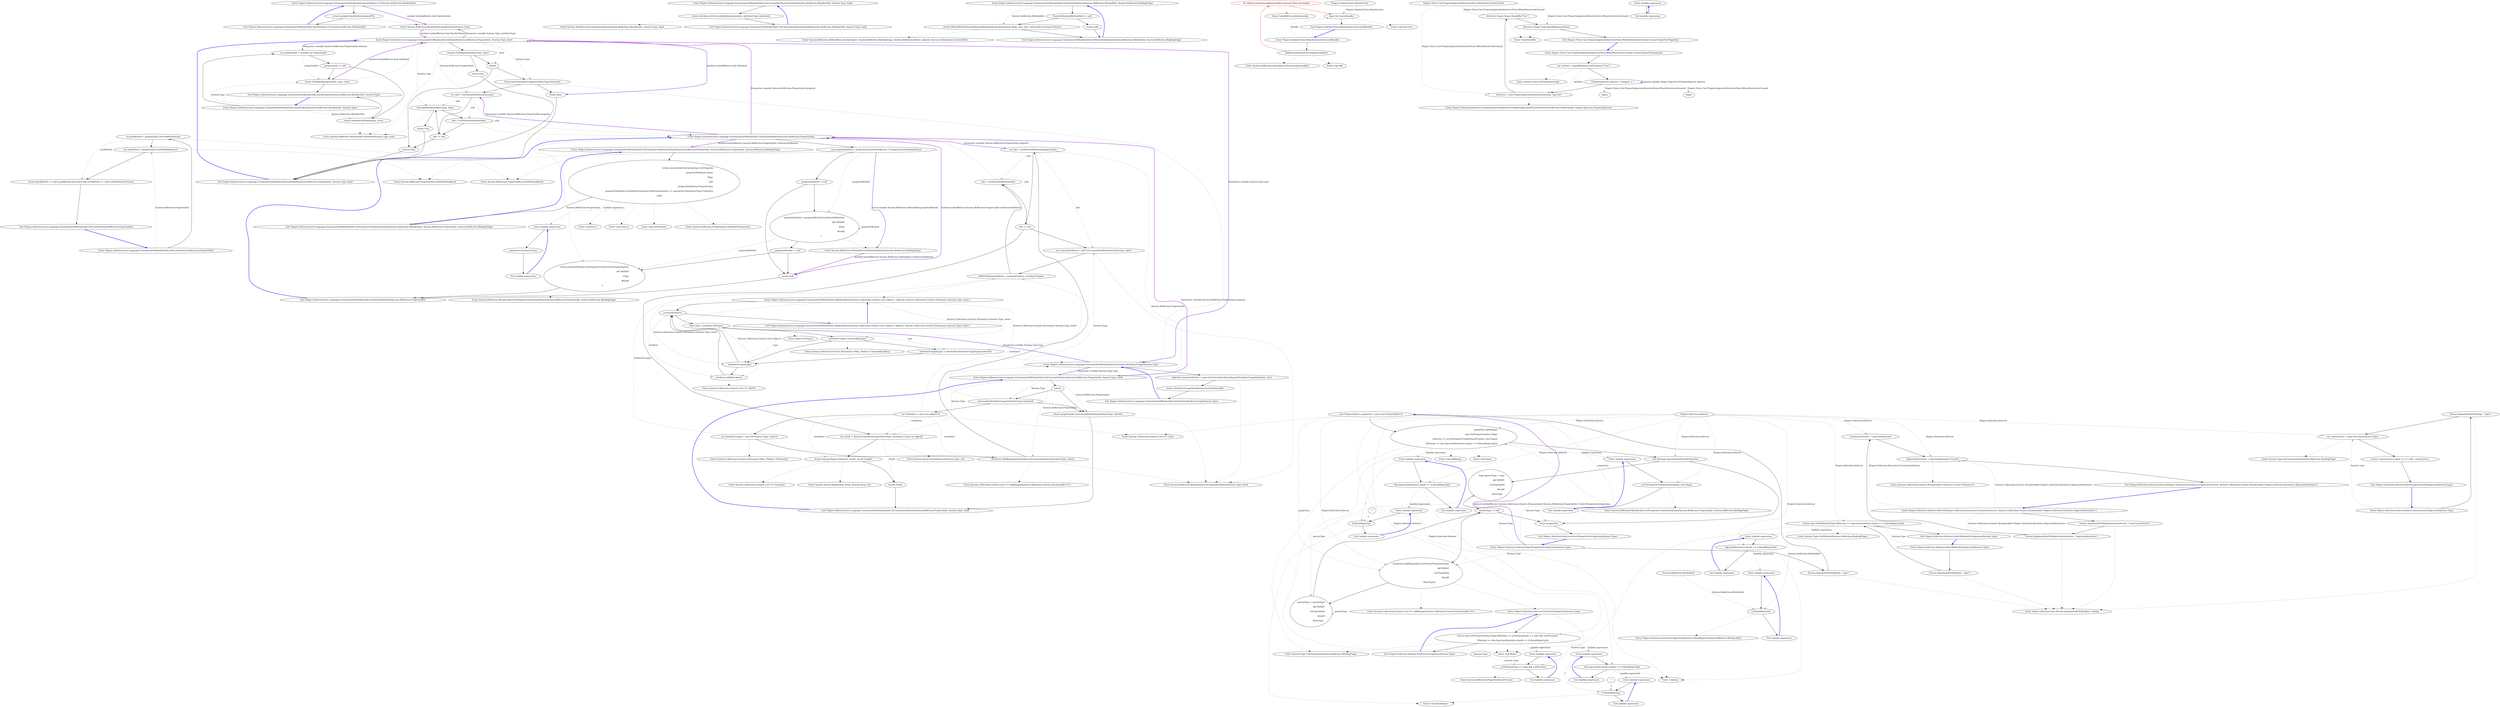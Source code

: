 digraph  {
n0 [cluster="Ninject.Infrastructure.Language.ExtensionsForMemberInfo.HasAttribute<T>(System.Reflection.MemberInfo)", label="Entry Ninject.Infrastructure.Language.ExtensionsForMemberInfo.HasAttribute<T>(System.Reflection.MemberInfo)", span="60-60"];
n1 [cluster="Ninject.Infrastructure.Language.ExtensionsForMemberInfo.HasAttribute<T>(System.Reflection.MemberInfo)", label="return member.HasAttribute(typeof(T));", span="62-62"];
n2 [cluster="Ninject.Infrastructure.Language.ExtensionsForMemberInfo.HasAttribute<T>(System.Reflection.MemberInfo)", label="Exit Ninject.Infrastructure.Language.ExtensionsForMemberInfo.HasAttribute<T>(System.Reflection.MemberInfo)", span="60-60"];
n3 [cluster="System.Reflection.MemberInfo.HasAttribute(System.Type)", label="Entry System.Reflection.MemberInfo.HasAttribute(System.Type)", span="73-73"];
n4 [cluster="Ninject.Infrastructure.Language.ExtensionsForMemberInfo.HasAttribute(System.Reflection.MemberInfo, System.Type)", label="Entry Ninject.Infrastructure.Language.ExtensionsForMemberInfo.HasAttribute(System.Reflection.MemberInfo, System.Type)", span="73-73"];
n5 [cluster="Ninject.Infrastructure.Language.ExtensionsForMemberInfo.HasAttribute(System.Reflection.MemberInfo, System.Type)", label="var propertyInfo = member as PropertyInfo", span="75-75"];
n7 [cluster="Ninject.Infrastructure.Language.ExtensionsForMemberInfo.HasAttribute(System.Reflection.MemberInfo, System.Type)", label="return IsDefined(propertyInfo, type, true);", span="78-78"];
n8 [cluster="Ninject.Infrastructure.Language.ExtensionsForMemberInfo.HasAttribute(System.Reflection.MemberInfo, System.Type)", label="return member.IsDefined(type, true);", span="89-89"];
n6 [cluster="Ninject.Infrastructure.Language.ExtensionsForMemberInfo.HasAttribute(System.Reflection.MemberInfo, System.Type)", label="propertyInfo != null", span="76-76"];
n9 [cluster="Ninject.Infrastructure.Language.ExtensionsForMemberInfo.HasAttribute(System.Reflection.MemberInfo, System.Type)", label="Exit Ninject.Infrastructure.Language.ExtensionsForMemberInfo.HasAttribute(System.Reflection.MemberInfo, System.Type)", span="73-73"];
n10 [cluster="Ninject.Infrastructure.Language.ExtensionsForMemberInfo.IsDefined(System.Reflection.PropertyInfo, System.Type, bool)", label="Entry Ninject.Infrastructure.Language.ExtensionsForMemberInfo.IsDefined(System.Reflection.PropertyInfo, System.Type, bool)", span="272-272"];
n11 [cluster="System.Reflection.MemberInfo.IsDefined(System.Type, bool)", label="Entry System.Reflection.MemberInfo.IsDefined(System.Type, bool)", span="0-0"];
n12 [cluster="Ninject.Infrastructure.Language.ExtensionsForMemberInfo.GetPropertyFromDeclaredType(System.Reflection.MemberInfo, System.Reflection.PropertyInfo, System.Reflection.BindingFlags)", label="Entry Ninject.Infrastructure.Language.ExtensionsForMemberInfo.GetPropertyFromDeclaredType(System.Reflection.MemberInfo, System.Reflection.PropertyInfo, System.Reflection.BindingFlags)", span="99-99"];
n13 [cluster="Ninject.Infrastructure.Language.ExtensionsForMemberInfo.GetPropertyFromDeclaredType(System.Reflection.MemberInfo, System.Reflection.PropertyInfo, System.Reflection.BindingFlags)", label="return memberInfo.DeclaringType.GetProperty(\r\n                propertyDefinition.Name,\r\n                flags,\r\n                null,\r\n                propertyDefinition.PropertyType,\r\n                propertyDefinition.GetIndexParameters().Select(parameter => parameter.ParameterType).ToArray(),\r\n                null);", span="120-126"];
n14 [cluster="Ninject.Infrastructure.Language.ExtensionsForMemberInfo.GetPropertyFromDeclaredType(System.Reflection.MemberInfo, System.Reflection.PropertyInfo, System.Reflection.BindingFlags)", label="Exit Ninject.Infrastructure.Language.ExtensionsForMemberInfo.GetPropertyFromDeclaredType(System.Reflection.MemberInfo, System.Reflection.PropertyInfo, System.Reflection.BindingFlags)", span="99-99"];
n15 [cluster="System.Reflection.PropertyInfo.GetIndexParameters()", label="Entry System.Reflection.PropertyInfo.GetIndexParameters()", span="0-0"];
n16 [cluster="Unk.Select", label="Entry Unk.Select", span=""];
n17 [cluster="Unk.ToArray", label="Entry Unk.ToArray", span=""];
n18 [cluster="Unk.GetProperty", label="Entry Unk.GetProperty", span=""];
n19 [cluster="lambda expression", label="Entry lambda expression", span="125-125"];
n20 [cluster="lambda expression", label="parameter.ParameterType", span="125-125"];
n21 [cluster="lambda expression", label="Exit lambda expression", span="125-125"];
n22 [cluster="Ninject.Infrastructure.Language.ExtensionsForMemberInfo.IsPrivate(System.Reflection.PropertyInfo)", label="Entry Ninject.Infrastructure.Language.ExtensionsForMemberInfo.IsPrivate(System.Reflection.PropertyInfo)", span="153-153"];
n23 [cluster="Ninject.Infrastructure.Language.ExtensionsForMemberInfo.IsPrivate(System.Reflection.PropertyInfo)", label="var getMethod = propertyInfo.GetGetMethod(true)", span="156-156"];
n24 [cluster="Ninject.Infrastructure.Language.ExtensionsForMemberInfo.IsPrivate(System.Reflection.PropertyInfo)", label="var setMethod = propertyInfo.GetSetMethod(true)", span="157-157"];
n27 [cluster="System.Reflection.PropertyInfo.GetGetMethod(bool)", label="Entry System.Reflection.PropertyInfo.GetGetMethod(bool)", span="0-0"];
n25 [cluster="Ninject.Infrastructure.Language.ExtensionsForMemberInfo.IsPrivate(System.Reflection.PropertyInfo)", label="return (getMethod == null || getMethod.IsPrivate) && (setMethod == null || setMethod.IsPrivate);", span="162-162"];
n28 [cluster="System.Reflection.PropertyInfo.GetSetMethod(bool)", label="Entry System.Reflection.PropertyInfo.GetSetMethod(bool)", span="0-0"];
n26 [cluster="Ninject.Infrastructure.Language.ExtensionsForMemberInfo.IsPrivate(System.Reflection.PropertyInfo)", label="Exit Ninject.Infrastructure.Language.ExtensionsForMemberInfo.IsPrivate(System.Reflection.PropertyInfo)", span="153-153"];
n29 [cluster="Ninject.Infrastructure.Language.ExtensionsForMemberInfo.GetCustomAttributesExtended(System.Reflection.MemberInfo, System.Type, bool)", label="Entry Ninject.Infrastructure.Language.ExtensionsForMemberInfo.GetCustomAttributesExtended(System.Reflection.MemberInfo, System.Type, bool)", span="180-180"];
n30 [cluster="Ninject.Infrastructure.Language.ExtensionsForMemberInfo.GetCustomAttributesExtended(System.Reflection.MemberInfo, System.Type, bool)", label="return Attribute.GetCustomAttributes(member, attributeType, inherited);", span="183-183"];
n31 [cluster="Ninject.Infrastructure.Language.ExtensionsForMemberInfo.GetCustomAttributesExtended(System.Reflection.MemberInfo, System.Type, bool)", label="Exit Ninject.Infrastructure.Language.ExtensionsForMemberInfo.GetCustomAttributesExtended(System.Reflection.MemberInfo, System.Type, bool)", span="180-180"];
n32 [cluster="System.Attribute.GetCustomAttributes(System.Reflection.MemberInfo, System.Type, bool)", label="Entry System.Attribute.GetCustomAttributes(System.Reflection.MemberInfo, System.Type, bool)", span="0-0"];
n33 [cluster="Ninject.Infrastructure.Language.ExtensionsForMemberInfo.GetParentDefinition(System.Reflection.PropertyInfo)", label="Entry Ninject.Infrastructure.Language.ExtensionsForMemberInfo.GetParentDefinition(System.Reflection.PropertyInfo)", span="196-196"];
n34 [cluster="Ninject.Infrastructure.Language.ExtensionsForMemberInfo.GetParentDefinition(System.Reflection.PropertyInfo)", label="var propertyMethod = property.GetGetMethod(true) ?? property.GetSetMethod(true)", span="200-200"];
n38 [cluster="Ninject.Infrastructure.Language.ExtensionsForMemberInfo.GetParentDefinition(System.Reflection.PropertyInfo)", label="return propertyMethod.GetPropertyFromDeclaredType(property\r\n#if !WINRT\r\n                        , Flags\r\n#endif\r\n                        );", span="214-218"];
n35 [cluster="Ninject.Infrastructure.Language.ExtensionsForMemberInfo.GetParentDefinition(System.Reflection.PropertyInfo)", label="propertyMethod != null", span="205-205"];
n36 [cluster="Ninject.Infrastructure.Language.ExtensionsForMemberInfo.GetParentDefinition(System.Reflection.PropertyInfo)", label="propertyMethod = propertyMethod.GetParentDefinition(\r\n#if !WINRT\r\n                    Flags\r\n#endif\r\n                    )", span="207-211"];
n39 [cluster="Ninject.Infrastructure.Language.ExtensionsForMemberInfo.GetParentDefinition(System.Reflection.PropertyInfo)", label="return null;", span="222-222"];
n37 [cluster="Ninject.Infrastructure.Language.ExtensionsForMemberInfo.GetParentDefinition(System.Reflection.PropertyInfo)", label="propertyMethod != null", span="212-212"];
n41 [cluster="System.Reflection.MethodInfo.GetParentDefinition(System.Reflection.BindingFlags)", label="Entry System.Reflection.MethodInfo.GetParentDefinition(System.Reflection.BindingFlags)", span="225-225"];
n40 [cluster="Ninject.Infrastructure.Language.ExtensionsForMemberInfo.GetParentDefinition(System.Reflection.PropertyInfo)", label="Exit Ninject.Infrastructure.Language.ExtensionsForMemberInfo.GetParentDefinition(System.Reflection.PropertyInfo)", span="196-196"];
n42 [cluster="System.Reflection.MemberInfo.GetPropertyFromDeclaredType(System.Reflection.PropertyInfo, System.Reflection.BindingFlags)", label="Entry System.Reflection.MemberInfo.GetPropertyFromDeclaredType(System.Reflection.PropertyInfo, System.Reflection.BindingFlags)", span="99-99"];
n43 [cluster="Ninject.Infrastructure.Language.ExtensionsForMemberInfo.GetParentDefinition(System.Reflection.MethodInfo, System.Reflection.BindingFlags)", label="Entry Ninject.Infrastructure.Language.ExtensionsForMemberInfo.GetParentDefinition(System.Reflection.MethodInfo, System.Reflection.BindingFlags)", span="225-225"];
n44 [cluster="Ninject.Infrastructure.Language.ExtensionsForMemberInfo.GetParentDefinition(System.Reflection.MethodInfo, System.Reflection.BindingFlags)", label="ParentDefinitionMethodInfo == null", span="261-261"];
n46 [cluster="Ninject.Infrastructure.Language.ExtensionsForMemberInfo.GetParentDefinition(System.Reflection.MethodInfo, System.Reflection.BindingFlags)", label="return (MethodInfo)ParentDefinitionMethodInfo.Invoke(method, flags, null, null, CultureInfo.InvariantCulture);", span="266-266"];
n45 [cluster="Ninject.Infrastructure.Language.ExtensionsForMemberInfo.GetParentDefinition(System.Reflection.MethodInfo, System.Reflection.BindingFlags)", label="return null;", span="263-263"];
n47 [cluster="Ninject.Infrastructure.Language.ExtensionsForMemberInfo.GetParentDefinition(System.Reflection.MethodInfo, System.Reflection.BindingFlags)", label="Exit Ninject.Infrastructure.Language.ExtensionsForMemberInfo.GetParentDefinition(System.Reflection.MethodInfo, System.Reflection.BindingFlags)", span="225-225"];
n48 [cluster="System.Reflection.MethodBase.Invoke(object, System.Reflection.BindingFlags, System.Reflection.Binder, object[], System.Globalization.CultureInfo)", label="Entry System.Reflection.MethodBase.Invoke(object, System.Reflection.BindingFlags, System.Reflection.Binder, object[], System.Globalization.CultureInfo)", span="0-0"];
n49 [cluster="Ninject.Infrastructure.Language.ExtensionsForMemberInfo.IsDefined(System.Reflection.PropertyInfo, System.Type, bool)", label="element.IsDefined(attributeType, false)", span="274-274"];
n51 [cluster="Ninject.Infrastructure.Language.ExtensionsForMemberInfo.IsDefined(System.Reflection.PropertyInfo, System.Type, bool)", label=inherit, span="279-279"];
n52 [cluster="Ninject.Infrastructure.Language.ExtensionsForMemberInfo.IsDefined(System.Reflection.PropertyInfo, System.Type, bool)", label="!InternalGetAttributeUsage(attributeType).Inherited", span="281-281"];
n54 [cluster="Ninject.Infrastructure.Language.ExtensionsForMemberInfo.IsDefined(System.Reflection.PropertyInfo, System.Type, bool)", label="var info = GetParentDefinition(element)", span="286-286"];
n56 [cluster="Ninject.Infrastructure.Language.ExtensionsForMemberInfo.IsDefined(System.Reflection.PropertyInfo, System.Type, bool)", label="info.IsDefined(attributeType, false)", span="290-290"];
n50 [cluster="Ninject.Infrastructure.Language.ExtensionsForMemberInfo.IsDefined(System.Reflection.PropertyInfo, System.Type, bool)", label="return true;", span="276-276"];
n59 [cluster="Ninject.Infrastructure.Language.ExtensionsForMemberInfo.IsDefined(System.Reflection.PropertyInfo, System.Type, bool)", label="return false;", span="298-298"];
n53 [cluster="Ninject.Infrastructure.Language.ExtensionsForMemberInfo.IsDefined(System.Reflection.PropertyInfo, System.Type, bool)", label="return false;", span="283-283"];
n61 [cluster="Ninject.Infrastructure.Language.ExtensionsForMemberInfo.InternalGetAttributeUsage(System.Type)", label="Entry Ninject.Infrastructure.Language.ExtensionsForMemberInfo.InternalGetAttributeUsage(System.Type)", span="374-374"];
n55 [cluster="Ninject.Infrastructure.Language.ExtensionsForMemberInfo.IsDefined(System.Reflection.PropertyInfo, System.Type, bool)", label="info != null", span="287-287"];
n58 [cluster="Ninject.Infrastructure.Language.ExtensionsForMemberInfo.IsDefined(System.Reflection.PropertyInfo, System.Type, bool)", label="info = GetParentDefinition(info)", span="288-288"];
n57 [cluster="Ninject.Infrastructure.Language.ExtensionsForMemberInfo.IsDefined(System.Reflection.PropertyInfo, System.Type, bool)", label="return true;", span="292-292"];
n60 [cluster="Ninject.Infrastructure.Language.ExtensionsForMemberInfo.IsDefined(System.Reflection.PropertyInfo, System.Type, bool)", label="Exit Ninject.Infrastructure.Language.ExtensionsForMemberInfo.IsDefined(System.Reflection.PropertyInfo, System.Type, bool)", span="272-272"];
n62 [cluster="Ninject.Infrastructure.Language.ExtensionsForMemberInfo.GetCustomAttributes(System.Reflection.PropertyInfo, System.Type, bool)", label="Entry Ninject.Infrastructure.Language.ExtensionsForMemberInfo.GetCustomAttributes(System.Reflection.PropertyInfo, System.Type, bool)", span="307-307"];
n63 [cluster="Ninject.Infrastructure.Language.ExtensionsForMemberInfo.GetCustomAttributes(System.Reflection.PropertyInfo, System.Type, bool)", label=inherit, span="309-309"];
n64 [cluster="Ninject.Infrastructure.Language.ExtensionsForMemberInfo.GetCustomAttributes(System.Reflection.PropertyInfo, System.Type, bool)", label="InternalGetAttributeUsage(attributeType).Inherited", span="311-311"];
n67 [cluster="Ninject.Infrastructure.Language.ExtensionsForMemberInfo.GetCustomAttributes(System.Reflection.PropertyInfo, System.Type, bool)", label="attributes.AddRange(propertyInfo.GetCustomAttributes(attributeType, false))", span="319-319"];
n68 [cluster="Ninject.Infrastructure.Language.ExtensionsForMemberInfo.GetCustomAttributes(System.Reflection.PropertyInfo, System.Type, bool)", label="var info = GetParentDefinition(propertyInfo)", span="320-320"];
n70 [cluster="Ninject.Infrastructure.Language.ExtensionsForMemberInfo.GetCustomAttributes(System.Reflection.PropertyInfo, System.Type, bool)", label="var customAttributes = info.GetCustomAttributes(attributeType, false)", span="324-324"];
n73 [cluster="Ninject.Infrastructure.Language.ExtensionsForMemberInfo.GetCustomAttributes(System.Reflection.PropertyInfo, System.Type, bool)", label="var result = Array.CreateInstance(attributeType, attributes.Count) as object[]", span="330-330"];
n76 [cluster="Ninject.Infrastructure.Language.ExtensionsForMemberInfo.GetCustomAttributes(System.Reflection.PropertyInfo, System.Type, bool)", label="return propertyInfo.GetCustomAttributes(attributeType, inherit);", span="340-340"];
n65 [cluster="Ninject.Infrastructure.Language.ExtensionsForMemberInfo.GetCustomAttributes(System.Reflection.PropertyInfo, System.Type, bool)", label="var attributes = new List<object>()", span="314-314"];
n66 [cluster="Ninject.Infrastructure.Language.ExtensionsForMemberInfo.GetCustomAttributes(System.Reflection.PropertyInfo, System.Type, bool)", label="var attributeUsages = new Dictionary<Type, bool>()", span="318-318"];
n78 [cluster="System.Collections.Generic.List<T>.List()", label="Entry System.Collections.Generic.List<T>.List()", span="0-0"];
n71 [cluster="Ninject.Infrastructure.Language.ExtensionsForMemberInfo.GetCustomAttributes(System.Reflection.PropertyInfo, System.Type, bool)", label="AddAttributes(attributes, customAttributes, attributeUsages)", span="325-325"];
n74 [cluster="Ninject.Infrastructure.Language.ExtensionsForMemberInfo.GetCustomAttributes(System.Reflection.PropertyInfo, System.Type, bool)", label="Array.Copy(attributes.ToArray(), result, result.Length)", span="331-331"];
n79 [cluster="System.Collections.Generic.Dictionary<TKey, TValue>.Dictionary()", label="Entry System.Collections.Generic.Dictionary<TKey, TValue>.Dictionary()", span="0-0"];
n80 [cluster="System.Reflection.MemberInfo.GetCustomAttributes(System.Type, bool)", label="Entry System.Reflection.MemberInfo.GetCustomAttributes(System.Type, bool)", span="0-0"];
n81 [cluster="System.Collections.Generic.List<T>.AddRange(System.Collections.Generic.IEnumerable<T>)", label="Entry System.Collections.Generic.List<T>.AddRange(System.Collections.Generic.IEnumerable<T>)", span="0-0"];
n69 [cluster="Ninject.Infrastructure.Language.ExtensionsForMemberInfo.GetCustomAttributes(System.Reflection.PropertyInfo, System.Type, bool)", label="info != null", span="321-321"];
n72 [cluster="Ninject.Infrastructure.Language.ExtensionsForMemberInfo.GetCustomAttributes(System.Reflection.PropertyInfo, System.Type, bool)", label="info = GetParentDefinition(info)", span="322-322"];
n82 [cluster="Ninject.Infrastructure.Language.ExtensionsForMemberInfo.AddAttributes(System.Collections.Generic.List<object>, object[], System.Collections.Generic.Dictionary<System.Type, bool>)", label="Entry Ninject.Infrastructure.Language.ExtensionsForMemberInfo.AddAttributes(System.Collections.Generic.List<object>, object[], System.Collections.Generic.Dictionary<System.Type, bool>)", span="344-344"];
n83 [cluster="System.Array.CreateInstance(System.Type, int)", label="Entry System.Array.CreateInstance(System.Type, int)", span="0-0"];
n75 [cluster="Ninject.Infrastructure.Language.ExtensionsForMemberInfo.GetCustomAttributes(System.Reflection.PropertyInfo, System.Type, bool)", label="return result;", span="332-332"];
n84 [cluster="System.Collections.Generic.List<T>.ToArray()", label="Entry System.Collections.Generic.List<T>.ToArray()", span="0-0"];
n85 [cluster="System.Array.Copy(System.Array, System.Array, int)", label="Entry System.Array.Copy(System.Array, System.Array, int)", span="0-0"];
n77 [cluster="Ninject.Infrastructure.Language.ExtensionsForMemberInfo.GetCustomAttributes(System.Reflection.PropertyInfo, System.Type, bool)", label="Exit Ninject.Infrastructure.Language.ExtensionsForMemberInfo.GetCustomAttributes(System.Reflection.PropertyInfo, System.Type, bool)", span="307-307"];
n86 [cluster="Ninject.Infrastructure.Language.ExtensionsForMemberInfo.AddAttributes(System.Collections.Generic.List<object>, object[], System.Collections.Generic.Dictionary<System.Type, bool>)", label=customAttributes, span="359-359"];
n88 [cluster="Ninject.Infrastructure.Language.ExtensionsForMemberInfo.AddAttributes(System.Collections.Generic.List<object>, object[], System.Collections.Generic.Dictionary<System.Type, bool>)", label="!attributeUsages.ContainsKey(type)", span="362-362"];
n89 [cluster="Ninject.Infrastructure.Language.ExtensionsForMemberInfo.AddAttributes(System.Collections.Generic.List<object>, object[], System.Collections.Generic.Dictionary<System.Type, bool>)", label="attributeUsages[type] = InternalGetAttributeUsage(type).Inherited", span="364-364"];
n90 [cluster="Ninject.Infrastructure.Language.ExtensionsForMemberInfo.AddAttributes(System.Collections.Generic.List<object>, object[], System.Collections.Generic.Dictionary<System.Type, bool>)", label="attributeUsages[type]", span="367-367"];
n91 [cluster="Ninject.Infrastructure.Language.ExtensionsForMemberInfo.AddAttributes(System.Collections.Generic.List<object>, object[], System.Collections.Generic.Dictionary<System.Type, bool>)", label="attributes.Add(attribute)", span="369-369"];
n87 [cluster="Ninject.Infrastructure.Language.ExtensionsForMemberInfo.AddAttributes(System.Collections.Generic.List<object>, object[], System.Collections.Generic.Dictionary<System.Type, bool>)", label="Type type = attribute.GetType()", span="361-361"];
n92 [cluster="Ninject.Infrastructure.Language.ExtensionsForMemberInfo.AddAttributes(System.Collections.Generic.List<object>, object[], System.Collections.Generic.Dictionary<System.Type, bool>)", label="Exit Ninject.Infrastructure.Language.ExtensionsForMemberInfo.AddAttributes(System.Collections.Generic.List<object>, object[], System.Collections.Generic.Dictionary<System.Type, bool>)", span="344-344"];
n93 [cluster="object.GetType()", label="Entry object.GetType()", span="0-0"];
n94 [cluster="System.Collections.Generic.Dictionary<TKey, TValue>.ContainsKey(TKey)", label="Entry System.Collections.Generic.Dictionary<TKey, TValue>.ContainsKey(TKey)", span="0-0"];
n95 [cluster="System.Collections.Generic.List<T>.Add(T)", label="Entry System.Collections.Generic.List<T>.Add(T)", span="0-0"];
n96 [cluster="Ninject.Infrastructure.Language.ExtensionsForMemberInfo.InternalGetAttributeUsage(System.Type)", label="object[] customAttributes = type.GetCustomAttributes(typeof(AttributeUsageAttribute), true)", span="377-377"];
n97 [cluster="Ninject.Infrastructure.Language.ExtensionsForMemberInfo.InternalGetAttributeUsage(System.Type)", label="return (AttributeUsageAttribute)customAttributes[0];", span="378-378"];
n98 [cluster="Ninject.Infrastructure.Language.ExtensionsForMemberInfo.InternalGetAttributeUsage(System.Type)", label="Exit Ninject.Infrastructure.Language.ExtensionsForMemberInfo.InternalGetAttributeUsage(System.Type)", span="374-374"];
m0_7 [cluster="Unk.AddExecutionAssembly", file="MainActivity.cs", label="Entry Unk.AddExecutionAssembly", span=""];
m0_0 [cluster="Ninject.Android.Tests.MainActivity.OnCreate(Bundle)", file="MainActivity.cs", label="Entry Ninject.Android.Tests.MainActivity.OnCreate(Bundle)", span="17-17"];
m0_1 [cluster="Ninject.Android.Tests.MainActivity.OnCreate(Bundle)", file="MainActivity.cs", label="Add(Assembly.GetExecutingAssembly())", span="20-20"];
m0_3 [cluster="Ninject.Android.Tests.MainActivity.OnCreate(Bundle)", file="MainActivity.cs", label="base.OnCreate(bundle)", span="36-36"];
m0_2 [cluster="Ninject.Android.Tests.MainActivity.OnCreate(Bundle)", color=red, community=0, file="MainActivity.cs", label="19: AddExecutionAssembly(typeof(ExceptionUtility).Assembly)", span="22-22"];
m0_4 [cluster="Ninject.Android.Tests.MainActivity.OnCreate(Bundle)", file="MainActivity.cs", label="Exit Ninject.Android.Tests.MainActivity.OnCreate(Bundle)", span="17-17"];
m0_8 [cluster="Unk.OnCreate", file="MainActivity.cs", label="Entry Unk.OnCreate", span=""];
m0_5 [cluster="System.Reflection.Assembly.GetExecutingAssembly()", file="MainActivity.cs", label="Entry System.Reflection.Assembly.GetExecutingAssembly()", span="0-0"];
m0_6 [cluster="Unk.Add", file="MainActivity.cs", label="Entry Unk.Add", span=""];
m0_9 [file="MainActivity.cs", label="Ninject.Android.Tests.MainActivity", span=""];
m1_9 [cluster="Unk.ShouldBe", file="PropertyInjectionStrategy.cs", label="Entry Unk.ShouldBe", span=""];
m1_0 [cluster="Ninject.Tests.Unit.PropertyInjectionDirectiveTests.WhenDirectiveIsCreated.CreatesTargetForProperty()", file="PropertyInjectionStrategy.cs", label="Entry Ninject.Tests.Unit.PropertyInjectionDirectiveTests.WhenDirectiveIsCreated.CreatesTargetForProperty()", span="16-16"];
m1_1 [cluster="Ninject.Tests.Unit.PropertyInjectionDirectiveTests.WhenDirectiveIsCreated.CreatesTargetForProperty()", file="PropertyInjectionStrategy.cs", label="var method = typeof(Dummy).GetProperty(''Foo'')", span="18-18"];
m1_2 [cluster="Ninject.Tests.Unit.PropertyInjectionDirectiveTests.WhenDirectiveIsCreated.CreatesTargetForProperty()", file="PropertyInjectionStrategy.cs", label="PropertyInjector injector = delegate { }", span="19-19"];
m1_3 [cluster="Ninject.Tests.Unit.PropertyInjectionDirectiveTests.WhenDirectiveIsCreated.CreatesTargetForProperty()", file="PropertyInjectionStrategy.cs", label="directive = new PropertyInjectionDirective(method, injector)", span="21-21"];
m1_4 [cluster="Ninject.Tests.Unit.PropertyInjectionDirectiveTests.WhenDirectiveIsCreated.CreatesTargetForProperty()", file="PropertyInjectionStrategy.cs", label="directive.Target.Name.ShouldBe(''Foo'')", span="23-23"];
m1_5 [cluster="Ninject.Tests.Unit.PropertyInjectionDirectiveTests.WhenDirectiveIsCreated.CreatesTargetForProperty()", file="PropertyInjectionStrategy.cs", label="directive.Target.Type.ShouldBe(typeof(int))", span="24-24"];
m1_6 [cluster="Ninject.Tests.Unit.PropertyInjectionDirectiveTests.WhenDirectiveIsCreated.CreatesTargetForProperty()", file="PropertyInjectionStrategy.cs", label="Exit Ninject.Tests.Unit.PropertyInjectionDirectiveTests.WhenDirectiveIsCreated.CreatesTargetForProperty()", span="16-16"];
m1_7 [cluster="System.Type.GetProperty(string)", file="PropertyInjectionStrategy.cs", label="Entry System.Type.GetProperty(string)", span="0-0"];
m1_10 [cluster="lambda expression", file="PropertyInjectionStrategy.cs", label="Entry lambda expression", span="19-19"];
m1_11 [cluster="lambda expression", file="PropertyInjectionStrategy.cs", label="Exit lambda expression", span="19-19"];
m1_8 [cluster="Ninject.Planning.Directives.PropertyInjectionDirective.PropertyInjectionDirective(System.Reflection.PropertyInfo, Ninject.Injection.PropertyInjector)", file="PropertyInjectionStrategy.cs", label="Entry Ninject.Planning.Directives.PropertyInjectionDirective.PropertyInjectionDirective(System.Reflection.PropertyInfo, Ninject.Injection.PropertyInjector)", span="38-38"];
m1_12 [file="PropertyInjectionStrategy.cs", label=object, span=""];
m1_13 [file="PropertyInjectionStrategy.cs", label=object, span=""];
m1_14 [file="PropertyInjectionStrategy.cs", label="Ninject.Tests.Unit.PropertyInjectionDirectiveTests.WhenDirectiveIsCreated", span=""];
m2_39 [cluster="Unk.Any", file="Selector.cs", label="Entry Unk.Any", span=""];
m2_35 [cluster="System.Reflection.MemberInfo.GetPropertyFromDeclaredType(System.Reflection.PropertyInfo, System.Reflection.BindingFlags)", file="Selector.cs", label="Entry System.Reflection.MemberInfo.GetPropertyFromDeclaredType(System.Reflection.PropertyInfo, System.Reflection.BindingFlags)", span="99-99"];
m2_49 [cluster="System.Reflection.PropertyInfo.IsPrivate()", file="Selector.cs", label="Entry System.Reflection.PropertyInfo.IsPrivate()", span="153-153"];
m2_43 [cluster="Unk.ShouldInject", file="Selector.cs", label="Entry Unk.ShouldInject", span=""];
m2_14 [cluster="Ninject.Selection.Selector.SelectPropertiesForInjection(System.Type)", file="Selector.cs", label="Entry Ninject.Selection.Selector.SelectPropertiesForInjection(System.Type)", span="96-96"];
m2_15 [cluster="Ninject.Selection.Selector.SelectPropertiesForInjection(System.Type)", file="Selector.cs", label="Ensure.ArgumentNotNull(type, ''type'')", span="98-98"];
m2_17 [cluster="Ninject.Selection.Selector.SelectPropertiesForInjection(System.Type)", file="Selector.cs", label="properties.AddRange(\r\n                type.GetProperties(this.Flags)\r\n                       .Select(p => p.GetPropertyFromDeclaredType(p, this.Flags))\r\n                       .Where(p => this.InjectionHeuristics.Any(h => h.ShouldInject(p))))", span="102-105"];
m2_19 [cluster="Ninject.Selection.Selector.SelectPropertiesForInjection(System.Type)", file="Selector.cs", label="Type parentType = type\r\n#if WINRT\r\n                    .GetTypeInfo()\r\n#endif\r\n                    .BaseType", span="115-119"];
m2_21 [cluster="Ninject.Selection.Selector.SelectPropertiesForInjection(System.Type)", file="Selector.cs", label="properties.AddRange(this.GetPrivateProperties(type\r\n#if WINRT\r\n.GetTypeInfo()\r\n#endif\r\n                        .BaseType))", span="127-131"];
m2_16 [cluster="Ninject.Selection.Selector.SelectPropertiesForInjection(System.Type)", file="Selector.cs", label="List<PropertyInfo> properties = new List<PropertyInfo>()", span="99-99"];
m2_23 [cluster="Ninject.Selection.Selector.SelectPropertiesForInjection(System.Type)", file="Selector.cs", label="return properties;", span="136-136"];
m2_18 [cluster="Ninject.Selection.Selector.SelectPropertiesForInjection(System.Type)", file="Selector.cs", label="this.Settings.InjectParentPrivateProperties", span="113-113"];
m2_20 [cluster="Ninject.Selection.Selector.SelectPropertiesForInjection(System.Type)", file="Selector.cs", label="parentType != null", span="120-120"];
m2_22 [cluster="Ninject.Selection.Selector.SelectPropertiesForInjection(System.Type)", file="Selector.cs", label="parentType = parentType\r\n#if WINRT\r\n.GetTypeInfo()\r\n#endif\r\n                    .BaseType", span="121-125"];
m2_24 [cluster="Ninject.Selection.Selector.SelectPropertiesForInjection(System.Type)", file="Selector.cs", label="Exit Ninject.Selection.Selector.SelectPropertiesForInjection(System.Type)", span="96-96"];
m2_29 [cluster="Unk.AddRange", file="Selector.cs", label="Entry Unk.AddRange", span=""];
m2_60 [cluster="System.Type.GetMethods(System.Reflection.BindingFlags)", file="Selector.cs", label="Entry System.Type.GetMethods(System.Reflection.BindingFlags)", span="0-0"];
m2_56 [cluster="Ninject.Selection.Selector.SelectMethodsForInjection(System.Type)", file="Selector.cs", label="Entry Ninject.Selection.Selector.SelectMethodsForInjection(System.Type)", span="157-157"];
m2_57 [cluster="Ninject.Selection.Selector.SelectMethodsForInjection(System.Type)", file="Selector.cs", label="Ensure.ArgumentNotNull(type, ''type'')", span="159-159"];
m2_58 [cluster="Ninject.Selection.Selector.SelectMethodsForInjection(System.Type)", file="Selector.cs", label="return type.GetMethods(Flags).Where(m => InjectionHeuristics.Any(h => h.ShouldInject(m)));", span="163-163"];
m2_59 [cluster="Ninject.Selection.Selector.SelectMethodsForInjection(System.Type)", file="Selector.cs", label="Exit Ninject.Selection.Selector.SelectMethodsForInjection(System.Type)", span="157-157"];
m2_28 [cluster="Unk.Where", file="Selector.cs", label="Entry Unk.Where", span=""];
m2_6 [cluster="Ninject.Infrastructure.Ensure.ArgumentNotNull(object, string)", file="Selector.cs", label="Entry Ninject.Infrastructure.Ensure.ArgumentNotNull(object, string)", span="17-17"];
m2_7 [cluster="System.Collections.Generic.IEnumerable<TSource>.ToList<TSource>()", file="Selector.cs", label="Entry System.Collections.Generic.IEnumerable<TSource>.ToList<TSource>()", span="0-0"];
m2_26 [cluster="System.Type.GetProperties(System.Reflection.BindingFlags)", file="Selector.cs", label="Entry System.Type.GetProperties(System.Reflection.BindingFlags)", span="0-0"];
m2_30 [cluster="Ninject.Selection.Selector.GetPrivateProperties(System.Type)", file="Selector.cs", label="Entry Ninject.Selection.Selector.GetPrivateProperties(System.Type)", span="140-140"];
m2_44 [cluster="Ninject.Selection.Selector.GetPrivateProperties(System.Type)", file="Selector.cs", label="return type.GetProperties(this.Flags).Where(p => p.DeclaringType == type && p.IsPrivate())\r\n                .Where(p => this.InjectionHeuristics.Any(h => h.ShouldInject(p)));", span="143-144"];
m2_45 [cluster="Ninject.Selection.Selector.GetPrivateProperties(System.Type)", file="Selector.cs", label="Exit Ninject.Selection.Selector.GetPrivateProperties(System.Type)", span="140-140"];
m2_64 [cluster="lambda expression", file="Selector.cs", label="Entry lambda expression", span="163-163"];
m2_32 [cluster="lambda expression", file="Selector.cs", label="Entry lambda expression", span="104-104"];
m2_36 [cluster="lambda expression", file="Selector.cs", label="Entry lambda expression", span="105-105"];
m2_33 [cluster="lambda expression", file="Selector.cs", label="p.GetPropertyFromDeclaredType(p, this.Flags)", span="104-104"];
m2_34 [cluster="lambda expression", file="Selector.cs", label="Exit lambda expression", span="104-104"];
m2_37 [cluster="lambda expression", file="Selector.cs", label="this.InjectionHeuristics.Any(h => h.ShouldInject(p))", span="105-105"];
m2_41 [cluster="lambda expression", file="Selector.cs", label="h.ShouldInject(p)", span="105-105"];
m2_38 [cluster="lambda expression", file="Selector.cs", label="Exit lambda expression", span="105-105"];
m2_40 [cluster="lambda expression", file="Selector.cs", label="Entry lambda expression", span="105-105"];
m2_42 [cluster="lambda expression", file="Selector.cs", label="Exit lambda expression", span="105-105"];
m2_47 [cluster="lambda expression", file="Selector.cs", label="p.DeclaringType == type && p.IsPrivate()", span="143-143"];
m2_46 [cluster="lambda expression", file="Selector.cs", label="Entry lambda expression", span="143-143"];
m2_50 [cluster="lambda expression", file="Selector.cs", label="Entry lambda expression", span="144-144"];
m2_48 [cluster="lambda expression", file="Selector.cs", label="Exit lambda expression", span="143-143"];
m2_51 [cluster="lambda expression", file="Selector.cs", label="this.InjectionHeuristics.Any(h => h.ShouldInject(p))", span="144-144"];
m2_54 [cluster="lambda expression", file="Selector.cs", label="h.ShouldInject(p)", span="144-144"];
m2_52 [cluster="lambda expression", file="Selector.cs", label="Exit lambda expression", span="144-144"];
m2_53 [cluster="lambda expression", file="Selector.cs", label="Entry lambda expression", span="144-144"];
m2_55 [cluster="lambda expression", file="Selector.cs", label="Exit lambda expression", span="144-144"];
m2_61 [cluster="lambda expression", file="Selector.cs", label="Entry lambda expression", span="163-163"];
m2_62 [cluster="lambda expression", file="Selector.cs", label="InjectionHeuristics.Any(h => h.ShouldInject(m))", span="163-163"];
m2_65 [cluster="lambda expression", file="Selector.cs", label="h.ShouldInject(m)", span="163-163"];
m2_63 [cluster="lambda expression", file="Selector.cs", label="Exit lambda expression", span="163-163"];
m2_66 [cluster="lambda expression", file="Selector.cs", label="Exit lambda expression", span="163-163"];
m2_31 [cluster="System.Collections.Generic.List<T>.AddRange(System.Collections.Generic.IEnumerable<T>)", file="Selector.cs", label="Entry System.Collections.Generic.List<T>.AddRange(System.Collections.Generic.IEnumerable<T>)", span="0-0"];
m2_27 [cluster="Unk.Select", file="Selector.cs", label="Entry Unk.Select", span=""];
m2_8 [cluster="Ninject.Selection.Selector.SelectConstructorsForInjection(System.Type)", file="Selector.cs", label="Entry Ninject.Selection.Selector.SelectConstructorsForInjection(System.Type)", span="76-76"];
m2_9 [cluster="Ninject.Selection.Selector.SelectConstructorsForInjection(System.Type)", file="Selector.cs", label="Ensure.ArgumentNotNull(type, ''type'')", span="78-78"];
m2_10 [cluster="Ninject.Selection.Selector.SelectConstructorsForInjection(System.Type)", file="Selector.cs", label="var constructors = type.GetConstructors( Flags )", span="81-81"];
m2_11 [cluster="Ninject.Selection.Selector.SelectConstructorsForInjection(System.Type)", file="Selector.cs", label="return constructors.Length == 0 ? null : constructors;", span="82-82"];
m2_12 [cluster="Ninject.Selection.Selector.SelectConstructorsForInjection(System.Type)", file="Selector.cs", label="Exit Ninject.Selection.Selector.SelectConstructorsForInjection(System.Type)", span="76-76"];
m2_67 [cluster="Ninject.Selection.Heuristics.IInjectionHeuristic.ShouldInject(System.Reflection.MemberInfo)", file="Selector.cs", label="Entry Ninject.Selection.Heuristics.IInjectionHeuristic.ShouldInject(System.Reflection.MemberInfo)", span="27-27"];
m2_13 [cluster="System.Type.GetConstructors(System.Reflection.BindingFlags)", file="Selector.cs", label="Entry System.Type.GetConstructors(System.Reflection.BindingFlags)", span="0-0"];
m2_0 [cluster="Ninject.Selection.Selector.Selector(Ninject.Selection.Heuristics.IConstructorScorer, System.Collections.Generic.IEnumerable<Ninject.Selection.Heuristics.IInjectionHeuristic>)", file="Selector.cs", label="Entry Ninject.Selection.Selector.Selector(Ninject.Selection.Heuristics.IConstructorScorer, System.Collections.Generic.IEnumerable<Ninject.Selection.Heuristics.IInjectionHeuristic>)", span="62-62"];
m2_1 [cluster="Ninject.Selection.Selector.Selector(Ninject.Selection.Heuristics.IConstructorScorer, System.Collections.Generic.IEnumerable<Ninject.Selection.Heuristics.IInjectionHeuristic>)", file="Selector.cs", label="Ensure.ArgumentNotNull(constructorScorer, ''constructorScorer'')", span="64-64"];
m2_2 [cluster="Ninject.Selection.Selector.Selector(Ninject.Selection.Heuristics.IConstructorScorer, System.Collections.Generic.IEnumerable<Ninject.Selection.Heuristics.IInjectionHeuristic>)", file="Selector.cs", label="Ensure.ArgumentNotNull(injectionHeuristics, ''injectionHeuristics'')", span="65-65"];
m2_3 [cluster="Ninject.Selection.Selector.Selector(Ninject.Selection.Heuristics.IConstructorScorer, System.Collections.Generic.IEnumerable<Ninject.Selection.Heuristics.IInjectionHeuristic>)", file="Selector.cs", label="ConstructorScorer = constructorScorer", span="67-67"];
m2_4 [cluster="Ninject.Selection.Selector.Selector(Ninject.Selection.Heuristics.IConstructorScorer, System.Collections.Generic.IEnumerable<Ninject.Selection.Heuristics.IInjectionHeuristic>)", file="Selector.cs", label="InjectionHeuristics = injectionHeuristics.ToList()", span="68-68"];
m2_5 [cluster="Ninject.Selection.Selector.Selector(Ninject.Selection.Heuristics.IConstructorScorer, System.Collections.Generic.IEnumerable<Ninject.Selection.Heuristics.IInjectionHeuristic>)", file="Selector.cs", label="Exit Ninject.Selection.Selector.Selector(Ninject.Selection.Heuristics.IConstructorScorer, System.Collections.Generic.IEnumerable<Ninject.Selection.Heuristics.IInjectionHeuristic>)", span="62-62"];
m2_68 [file="Selector.cs", label="Ninject.Selection.Selector", span=""];
m2_69 [file="Selector.cs", label="?", span=""];
m2_70 [file="Selector.cs", label="System.Type", span=""];
m2_71 [file="Selector.cs", label="?", span=""];
m2_72 [file="Selector.cs", label="System.Reflection.MethodInfo", span=""];
n0 -> n1  [key=0, style=solid];
n0 -> n3  [color=darkorchid, key=3, label="method methodReturn bool HasAttribute", style=bold];
n1 -> n2  [key=0, style=solid];
n1 -> n3  [key=2, style=dotted];
n2 -> n0  [color=blue, key=0, style=bold];
n3 -> n10  [color=darkorchid, key=3, label="method methodReturn bool HasAttribute", style=bold];
n4 -> n5  [key=0, style=solid];
n4 -> n7  [color=darkseagreen4, key=1, label="System.Type", style=dashed];
n4 -> n8  [color=darkseagreen4, key=1, label="System.Reflection.MemberInfo", style=dashed];
n5 -> n6  [key=0, style=solid];
n5 -> n7  [color=darkseagreen4, key=1, label=propertyInfo, style=dashed];
n7 -> n9  [key=0, style=solid];
n7 -> n10  [key=2, style=dotted];
n8 -> n9  [key=0, style=solid];
n8 -> n11  [key=2, style=dotted];
n6 -> n7  [key=0, style=solid];
n6 -> n8  [key=0, style=solid];
n9 -> n4  [color=blue, key=0, style=bold];
n10 -> n49  [key=0, style=solid];
n10 -> n51  [color=darkseagreen4, key=1, label=bool, style=dashed];
n10 -> n52  [color=darkseagreen4, key=1, label="System.Type", style=dashed];
n10 -> n54  [color=darkseagreen4, key=1, label="System.Reflection.PropertyInfo", style=dashed];
n10 -> n56  [color=darkseagreen4, key=1, label="System.Type", style=dashed];
n10 -> n5  [color=darkorchid, key=3, label="Parameter variable System.Reflection.PropertyInfo element", style=bold];
n10 -> n3  [color=darkorchid, key=3, label="Parameter variable System.Type attributeType", style=bold];
n10 -> n7  [color=darkorchid, key=3, label="method methodReturn bool IsDefined", style=bold];
n10 -> n53  [color=darkorchid, key=3, label="method methodReturn bool IsDefined", style=bold];
n12 -> n13  [key=0, style=solid];
n13 -> n14  [key=0, style=solid];
n13 -> n15  [key=2, style=dotted];
n13 -> n16  [key=2, style=dotted];
n13 -> n17  [key=2, style=dotted];
n13 -> n18  [key=2, style=dotted];
n13 -> n19  [color=darkseagreen4, key=1, label="lambda expression", style=dashed];
n14 -> n12  [color=blue, key=0, style=bold];
n19 -> n20  [key=0, style=solid];
n20 -> n21  [key=0, style=solid];
n21 -> n19  [color=blue, key=0, style=bold];
n22 -> n23  [key=0, style=solid];
n22 -> n24  [color=darkseagreen4, key=1, label="System.Reflection.PropertyInfo", style=dashed];
n23 -> n24  [key=0, style=solid];
n23 -> n27  [key=2, style=dotted];
n23 -> n25  [color=darkseagreen4, key=1, label=getMethod, style=dashed];
n24 -> n25  [key=0, style=solid];
n24 -> n28  [key=2, style=dotted];
n25 -> n26  [key=0, style=solid];
n26 -> n22  [color=blue, key=0, style=bold];
n29 -> n30  [key=0, style=solid];
n30 -> n31  [key=0, style=solid];
n30 -> n32  [key=2, style=dotted];
n31 -> n29  [color=blue, key=0, style=bold];
n33 -> n34  [key=0, style=solid];
n33 -> n38  [color=darkseagreen4, key=1, label="System.Reflection.PropertyInfo", style=dashed];
n33 -> n12  [color=darkorchid, key=3, label="method methodReturn System.Reflection.PropertyInfo GetParentDefinition", style=bold];
n33 -> n39  [color=darkorchid, key=3, label="method methodReturn System.Reflection.PropertyInfo GetParentDefinition", style=bold];
n33 -> n10  [color=darkorchid, key=3, label="Parameter variable System.Reflection.PropertyInfo property", style=bold];
n33 -> n54  [color=darkorchid, key=3, label="Parameter variable System.Reflection.PropertyInfo property", style=bold];
n33 -> n62  [color=darkorchid, key=3, label="Parameter variable System.Reflection.PropertyInfo property", style=bold];
n33 -> n68  [color=darkorchid, key=3, label="Parameter variable System.Reflection.PropertyInfo property", style=bold];
n34 -> n35  [key=0, style=solid];
n34 -> n27  [key=2, style=dotted];
n34 -> n28  [key=2, style=dotted];
n34 -> n36  [color=darkseagreen4, key=1, label=propertyMethod, style=dashed];
n34 -> n41  [color=darkorchid, key=3, label="Local variable System.Reflection.MethodInfo propertyMethod", style=bold];
n38 -> n40  [key=0, style=solid];
n38 -> n42  [key=2, style=dotted];
n35 -> n36  [key=0, style=solid];
n35 -> n39  [key=0, style=solid];
n36 -> n37  [key=0, style=solid];
n36 -> n41  [key=2, style=dotted];
n36 -> n36  [color=darkseagreen4, key=1, label=propertyMethod, style=dashed];
n36 -> n38  [color=darkseagreen4, key=1, label=propertyMethod, style=dashed];
n39 -> n40  [key=0, style=solid];
n37 -> n38  [key=0, style=solid];
n37 -> n39  [key=0, style=solid];
n41 -> n39  [color=darkorchid, key=3, label="method methodReturn System.Reflection.MethodInfo GetParentDefinition", style=bold];
n40 -> n33  [color=blue, key=0, style=bold];
n43 -> n44  [key=0, style=solid];
n43 -> n46  [color=darkseagreen4, key=1, label="System.Reflection.MethodInfo", style=dashed];
n44 -> n45  [key=0, style=solid];
n44 -> n46  [key=0, style=solid];
n46 -> n47  [key=0, style=solid];
n46 -> n48  [key=2, style=dotted];
n45 -> n47  [key=0, style=solid];
n47 -> n43  [color=blue, key=0, style=bold];
n49 -> n50  [key=0, style=solid];
n49 -> n51  [key=0, style=solid];
n49 -> n11  [key=2, style=dotted];
n51 -> n52  [key=0, style=solid];
n51 -> n59  [key=0, style=solid];
n52 -> n53  [key=0, style=solid];
n52 -> n54  [key=0, style=solid];
n52 -> n61  [key=2, style=dotted];
n54 -> n55  [key=0, style=solid];
n54 -> n33  [key=2, style=dotted];
n54 -> n56  [color=darkseagreen4, key=1, label=info, style=dashed];
n54 -> n58  [color=darkseagreen4, key=1, label=info, style=dashed];
n56 -> n57  [key=0, style=solid];
n56 -> n58  [key=0, style=solid];
n56 -> n11  [key=2, style=dotted];
n50 -> n60  [key=0, style=solid];
n59 -> n60  [key=0, style=solid];
n53 -> n60  [key=0, style=solid];
n61 -> n96  [key=0, style=solid];
n61 -> n10  [color=darkorchid, key=3, label="Parameter variable System.Type type", style=bold];
n61 -> n62  [color=darkorchid, key=3, label="Parameter variable System.Type type", style=bold];
n61 -> n87  [color=darkorchid, key=3, label="Parameter variable System.Type type", style=bold];
n55 -> n56  [key=0, style=solid];
n55 -> n59  [key=0, style=solid];
n58 -> n55  [key=0, style=solid];
n58 -> n33  [key=2, style=dotted];
n58 -> n58  [color=darkseagreen4, key=1, label=info, style=dashed];
n57 -> n60  [key=0, style=solid];
n60 -> n10  [color=blue, key=0, style=bold];
n62 -> n63  [key=0, style=solid];
n62 -> n64  [color=darkseagreen4, key=1, label="System.Type", style=dashed];
n62 -> n67  [color=darkseagreen4, key=1, label="System.Reflection.PropertyInfo", style=dashed];
n62 -> n68  [color=darkseagreen4, key=1, label="System.Reflection.PropertyInfo", style=dashed];
n62 -> n70  [color=darkseagreen4, key=1, label="System.Type", style=dashed];
n62 -> n73  [color=darkseagreen4, key=1, label="System.Type", style=dashed];
n62 -> n76  [color=darkseagreen4, key=1, label="System.Reflection.PropertyInfo", style=dashed];
n63 -> n64  [key=0, style=solid];
n63 -> n76  [key=0, style=solid];
n64 -> n65  [key=0, style=solid];
n64 -> n76  [key=0, style=solid];
n64 -> n61  [key=2, style=dotted];
n67 -> n68  [key=0, style=solid];
n67 -> n80  [key=2, style=dotted];
n67 -> n81  [key=2, style=dotted];
n68 -> n69  [key=0, style=solid];
n68 -> n33  [key=2, style=dotted];
n68 -> n70  [color=darkseagreen4, key=1, label=info, style=dashed];
n68 -> n72  [color=darkseagreen4, key=1, label=info, style=dashed];
n70 -> n71  [key=0, style=solid];
n70 -> n80  [key=2, style=dotted];
n73 -> n74  [key=0, style=solid];
n73 -> n83  [key=2, style=dotted];
n73 -> n75  [color=darkseagreen4, key=1, label=result, style=dashed];
n76 -> n77  [key=0, style=solid];
n76 -> n80  [key=2, style=dotted];
n65 -> n66  [key=0, style=solid];
n65 -> n78  [key=2, style=dotted];
n65 -> n67  [color=darkseagreen4, key=1, label=attributes, style=dashed];
n65 -> n71  [color=darkseagreen4, key=1, label=attributes, style=dashed];
n65 -> n73  [color=darkseagreen4, key=1, label=attributes, style=dashed];
n65 -> n74  [color=darkseagreen4, key=1, label=attributes, style=dashed];
n66 -> n67  [key=0, style=solid];
n66 -> n79  [key=2, style=dotted];
n66 -> n71  [color=darkseagreen4, key=1, label=attributeUsages, style=dashed];
n71 -> n72  [key=0, style=solid];
n71 -> n82  [key=2, style=dotted];
n74 -> n75  [key=0, style=solid];
n74 -> n84  [key=2, style=dotted];
n74 -> n85  [key=2, style=dotted];
n69 -> n70  [key=0, style=solid];
n69 -> n73  [key=0, style=solid];
n72 -> n69  [key=0, style=solid];
n72 -> n33  [key=2, style=dotted];
n72 -> n72  [color=darkseagreen4, key=1, label=info, style=dashed];
n82 -> n86  [key=0, style=solid];
n82 -> n88  [color=darkseagreen4, key=1, label="System.Collections.Generic.Dictionary<System.Type, bool>", style=dashed];
n82 -> n89  [color=darkseagreen4, key=1, label="System.Collections.Generic.Dictionary<System.Type, bool>", style=dashed];
n82 -> n90  [color=darkseagreen4, key=1, label="System.Collections.Generic.Dictionary<System.Type, bool>", style=dashed];
n82 -> n91  [color=darkseagreen4, key=1, label="System.Collections.Generic.List<object>", style=dashed];
n75 -> n77  [key=0, style=solid];
n77 -> n62  [color=blue, key=0, style=bold];
n86 -> n87  [key=0, style=solid];
n86 -> n92  [key=0, style=solid];
n86 -> n91  [color=darkseagreen4, key=1, label=attribute, style=dashed];
n88 -> n89  [key=0, style=solid];
n88 -> n90  [key=0, style=solid];
n88 -> n94  [key=2, style=dotted];
n89 -> n90  [key=0, style=solid];
n89 -> n61  [key=2, style=dotted];
n90 -> n91  [key=0, style=solid];
n90 -> n86  [key=0, style=solid];
n91 -> n86  [key=0, style=solid];
n91 -> n95  [key=2, style=dotted];
n87 -> n88  [key=0, style=solid];
n87 -> n93  [key=2, style=dotted];
n87 -> n89  [color=darkseagreen4, key=1, label=type, style=dashed];
n87 -> n90  [color=darkseagreen4, key=1, label=type, style=dashed];
n92 -> n82  [color=blue, key=0, style=bold];
n96 -> n97  [key=0, style=solid];
n96 -> n80  [key=2, style=dotted];
n97 -> n98  [key=0, style=solid];
n98 -> n61  [color=blue, key=0, style=bold];
m0_0 -> m0_1  [key=0, style=solid];
m0_0 -> m0_3  [color=darkseagreen4, key=1, label=Bundle, style=dashed];
m0_1 -> m0_2  [color=red, key=0, style=solid];
m0_1 -> m0_5  [key=2, style=dotted];
m0_1 -> m0_6  [key=2, style=dotted];
m0_3 -> m0_4  [key=0, style=solid];
m0_3 -> m0_8  [key=2, style=dotted];
m0_2 -> m0_3  [color=red, key=0, style=solid];
m0_2 -> m0_7  [color=red, key=2, style=dotted];
m0_4 -> m0_0  [color=blue, key=0, style=bold];
m0_9 -> m0_3  [color=darkseagreen4, key=1, label="Ninject.Android.Tests.MainActivity", style=dashed];
m1_0 -> m1_1  [key=0, style=solid];
m1_1 -> m1_2  [key=0, style=solid];
m1_1 -> m1_7  [key=2, style=dotted];
m1_1 -> m1_3  [color=darkseagreen4, key=1, label=method, style=dashed];
m1_2 -> m1_3  [key=0, style=solid];
m1_2 -> m1_12  [color=darkseagreen4, key=1, label="Ninject.Tests.Unit.PropertyInjectionDirectiveTests.WhenDirectiveIsCreated", style=dashed];
m1_2 -> m1_13  [color=darkseagreen4, key=1, label="Ninject.Tests.Unit.PropertyInjectionDirectiveTests.WhenDirectiveIsCreated", style=dashed];
m1_2 -> m1_2  [color=darkorchid, key=3, label="Local variable Ninject.Injection.PropertyInjector injector", style=bold];
m1_3 -> m1_4  [key=0, style=solid];
m1_3 -> m1_8  [key=2, style=dotted];
m1_4 -> m1_5  [key=0, style=solid];
m1_4 -> m1_9  [key=2, style=dotted];
m1_5 -> m1_6  [key=0, style=solid];
m1_5 -> m1_9  [key=2, style=dotted];
m1_6 -> m1_0  [color=blue, key=0, style=bold];
m1_10 -> m1_11  [key=0, style=solid];
m1_11 -> m1_10  [color=blue, key=0, style=bold];
m1_14 -> m1_3  [color=darkseagreen4, key=1, label="Ninject.Tests.Unit.PropertyInjectionDirectiveTests.WhenDirectiveIsCreated", style=dashed];
m1_14 -> m1_4  [color=darkseagreen4, key=1, label="Ninject.Tests.Unit.PropertyInjectionDirectiveTests.WhenDirectiveIsCreated", style=dashed];
m1_14 -> m1_5  [color=darkseagreen4, key=1, label="Ninject.Tests.Unit.PropertyInjectionDirectiveTests.WhenDirectiveIsCreated", style=dashed];
m2_14 -> m2_15  [key=0, style=solid];
m2_14 -> m2_17  [color=darkseagreen4, key=1, label="System.Type", style=dashed];
m2_14 -> m2_19  [color=darkseagreen4, key=1, label="System.Type", style=dashed];
m2_14 -> m2_21  [color=darkseagreen4, key=1, label="System.Type", style=dashed];
m2_14 -> m2_16  [color=darkorchid, key=3, label="method methodReturn System.Collections.Generic.IEnumerable<System.Reflection.PropertyInfo> SelectPropertiesForInjection", style=bold];
m2_15 -> m2_16  [key=0, style=solid];
m2_15 -> m2_6  [key=2, style=dotted];
m2_17 -> m2_18  [key=0, style=solid];
m2_17 -> m2_26  [key=2, style=dotted];
m2_17 -> m2_27  [key=2, style=dotted];
m2_17 -> m2_28  [key=2, style=dotted];
m2_17 -> m2_29  [key=2, style=dotted];
m2_17 -> m2_32  [color=darkseagreen4, key=1, label="lambda expression", style=dashed];
m2_17 -> m2_36  [color=darkseagreen4, key=1, label="lambda expression", style=dashed];
m2_19 -> m2_20  [key=0, style=solid];
m2_19 -> m2_22  [color=darkseagreen4, key=1, label=parentType, style=dashed];
m2_21 -> m2_22  [key=0, style=solid];
m2_21 -> m2_30  [key=2, style=dotted];
m2_21 -> m2_31  [key=2, style=dotted];
m2_16 -> m2_17  [key=0, style=solid];
m2_16 -> n78  [key=2, style=dotted];
m2_16 -> m2_21  [color=darkseagreen4, key=1, label=properties, style=dashed];
m2_16 -> m2_23  [color=darkseagreen4, key=1, label=properties, style=dashed];
m2_23 -> m2_24  [key=0, style=solid];
m2_18 -> m2_19  [key=0, style=solid];
m2_18 -> m2_23  [key=0, style=solid];
m2_20 -> m2_21  [key=0, style=solid];
m2_20 -> m2_23  [key=0, style=solid];
m2_22 -> m2_20  [key=0, style=solid];
m2_22 -> m2_22  [color=darkseagreen4, key=1, label=parentType, style=dashed];
m2_24 -> m2_14  [color=blue, key=0, style=bold];
m2_56 -> m2_57  [key=0, style=solid];
m2_56 -> m2_58  [color=darkseagreen4, key=1, label="System.Type", style=dashed];
m2_57 -> m2_58  [key=0, style=solid];
m2_57 -> m2_6  [key=2, style=dotted];
m2_58 -> m2_59  [key=0, style=solid];
m2_58 -> m2_60  [key=2, style=dotted];
m2_58 -> m2_28  [key=2, style=dotted];
m2_58 -> m2_61  [color=darkseagreen4, key=1, label="lambda expression", style=dashed];
m2_59 -> m2_56  [color=blue, key=0, style=bold];
m2_30 -> m2_44  [key=0, style=solid];
m2_30 -> m2_47  [color=darkseagreen4, key=1, label="System.Type", style=dashed];
m2_44 -> m2_45  [key=0, style=solid];
m2_44 -> m2_26  [key=2, style=dotted];
m2_44 -> m2_28  [key=2, style=dotted];
m2_44 -> m2_46  [color=darkseagreen4, key=1, label="lambda expression", style=dashed];
m2_44 -> m2_50  [color=darkseagreen4, key=1, label="lambda expression", style=dashed];
m2_45 -> m2_30  [color=blue, key=0, style=bold];
m2_64 -> m2_65  [key=0, style=solid];
m2_32 -> m2_33  [key=0, style=solid];
m2_36 -> m2_37  [key=0, style=solid];
m2_36 -> m2_41  [color=darkseagreen4, key=1, label="?", style=dashed];
m2_33 -> m2_34  [key=0, style=solid];
m2_33 -> m2_35  [key=2, style=dotted];
m2_34 -> m2_32  [color=blue, key=0, style=bold];
m2_37 -> m2_38  [key=0, style=solid];
m2_37 -> m2_39  [key=2, style=dotted];
m2_37 -> m2_40  [color=darkseagreen4, key=1, label="lambda expression", style=dashed];
m2_41 -> m2_42  [key=0, style=solid];
m2_41 -> m2_43  [key=2, style=dotted];
m2_38 -> m2_36  [color=blue, key=0, style=bold];
m2_40 -> m2_41  [key=0, style=solid];
m2_42 -> m2_40  [color=blue, key=0, style=bold];
m2_47 -> m2_48  [key=0, style=solid];
m2_47 -> m2_49  [key=2, style=dotted];
m2_46 -> m2_47  [key=0, style=solid];
m2_50 -> m2_51  [key=0, style=solid];
m2_50 -> m2_54  [color=darkseagreen4, key=1, label="?", style=dashed];
m2_48 -> m2_46  [color=blue, key=0, style=bold];
m2_51 -> m2_52  [key=0, style=solid];
m2_51 -> m2_39  [key=2, style=dotted];
m2_51 -> m2_53  [color=darkseagreen4, key=1, label="lambda expression", style=dashed];
m2_54 -> m2_55  [key=0, style=solid];
m2_54 -> m2_43  [key=2, style=dotted];
m2_52 -> m2_50  [color=blue, key=0, style=bold];
m2_53 -> m2_54  [key=0, style=solid];
m2_55 -> m2_53  [color=blue, key=0, style=bold];
m2_61 -> m2_62  [key=0, style=solid];
m2_61 -> m2_65  [color=darkseagreen4, key=1, label="System.Reflection.MethodInfo", style=dashed];
m2_62 -> m2_63  [key=0, style=solid];
m2_62 -> m2_39  [key=2, style=dotted];
m2_62 -> m2_64  [color=darkseagreen4, key=1, label="lambda expression", style=dashed];
m2_65 -> m2_66  [key=0, style=solid];
m2_65 -> m2_67  [key=2, style=dotted];
m2_63 -> m2_61  [color=blue, key=0, style=bold];
m2_66 -> m2_64  [color=blue, key=0, style=bold];
m2_8 -> m2_9  [key=0, style=solid];
m2_8 -> m2_10  [color=darkseagreen4, key=1, label="System.Type", style=dashed];
m2_9 -> m2_10  [key=0, style=solid];
m2_9 -> m2_6  [key=2, style=dotted];
m2_10 -> m2_11  [key=0, style=solid];
m2_10 -> m2_13  [key=2, style=dotted];
m2_11 -> m2_12  [key=0, style=solid];
m2_12 -> m2_8  [color=blue, key=0, style=bold];
m2_0 -> m2_1  [key=0, style=solid];
m2_0 -> m2_2  [color=darkseagreen4, key=1, label="System.Collections.Generic.IEnumerable<Ninject.Selection.Heuristics.IInjectionHeuristic>", style=dashed];
m2_0 -> m2_3  [color=darkseagreen4, key=1, label="Ninject.Selection.Heuristics.IConstructorScorer", style=dashed];
m2_0 -> m2_4  [color=darkseagreen4, key=1, label="System.Collections.Generic.IEnumerable<Ninject.Selection.Heuristics.IInjectionHeuristic>", style=dashed];
m2_1 -> m2_2  [key=0, style=solid];
m2_1 -> m2_6  [key=2, style=dotted];
m2_2 -> m2_3  [key=0, style=solid];
m2_2 -> m2_6  [key=2, style=dotted];
m2_3 -> m2_4  [key=0, style=solid];
m2_4 -> m2_5  [key=0, style=solid];
m2_4 -> m2_7  [key=2, style=dotted];
m2_5 -> m2_0  [color=blue, key=0, style=bold];
m2_68 -> m2_3  [color=darkseagreen4, key=1, label="Ninject.Selection.Selector", style=dashed];
m2_68 -> m2_4  [color=darkseagreen4, key=1, label="Ninject.Selection.Selector", style=dashed];
m2_68 -> m2_10  [color=darkseagreen4, key=1, label="Ninject.Selection.Selector", style=dashed];
m2_68 -> m2_17  [color=darkseagreen4, key=1, label="Ninject.Selection.Selector", style=dashed];
m2_68 -> m2_33  [color=darkseagreen4, key=1, label="Ninject.Selection.Selector", style=dashed];
m2_68 -> m2_37  [color=darkseagreen4, key=1, label="Ninject.Selection.Selector", style=dashed];
m2_68 -> m2_18  [color=darkseagreen4, key=1, label="Ninject.Selection.Selector", style=dashed];
m2_68 -> m2_21  [color=darkseagreen4, key=1, label="Ninject.Selection.Selector", style=dashed];
m2_68 -> m2_44  [color=darkseagreen4, key=1, label="Ninject.Selection.Selector", style=dashed];
m2_68 -> m2_51  [color=darkseagreen4, key=1, label="Ninject.Selection.Selector", style=dashed];
m2_68 -> m2_58  [color=darkseagreen4, key=1, label="Ninject.Selection.Selector", style=dashed];
m2_68 -> m2_62  [color=darkseagreen4, key=1, label="Ninject.Selection.Selector", style=dashed];
m2_69 -> m2_41  [color=darkseagreen4, key=1, label="?", style=dashed];
m2_70 -> m2_47  [color=darkseagreen4, key=1, label="System.Type", style=dashed];
m2_71 -> m2_54  [color=darkseagreen4, key=1, label="?", style=dashed];
m2_72 -> m2_65  [color=darkseagreen4, key=1, label="System.Reflection.MethodInfo", style=dashed];
}
